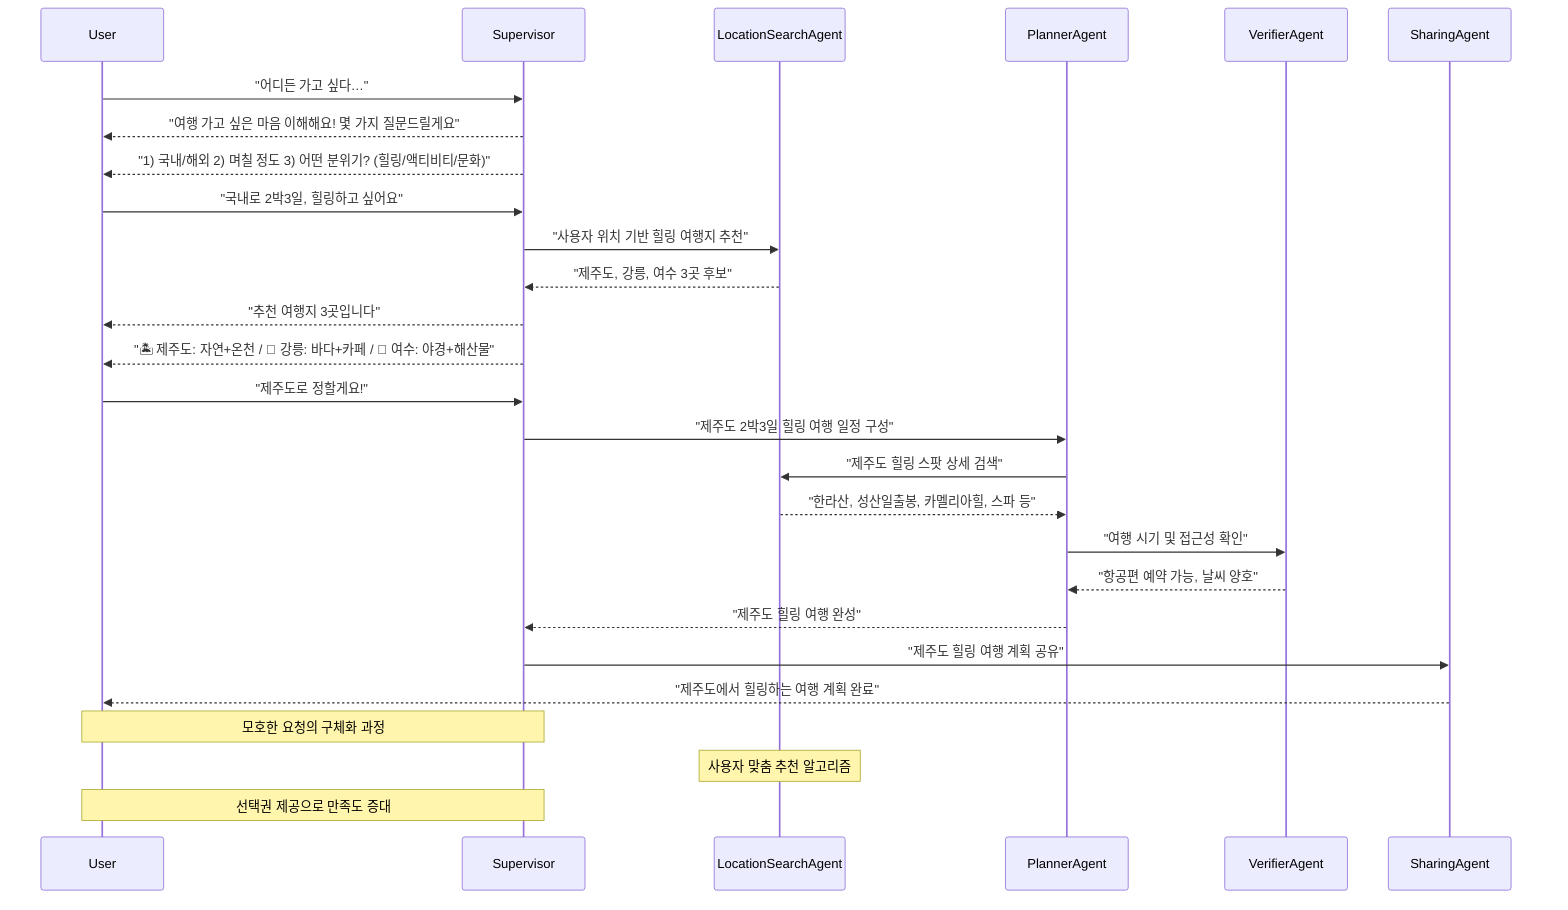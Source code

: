 %% 08_anywhere: 어디든 가고 싶다…
sequenceDiagram
    participant User
    participant Supervisor
    participant LocationSearchAgent
    participant PlannerAgent
    participant VerifierAgent
    participant SharingAgent
    
    User->>Supervisor: "어디든 가고 싶다…"
    Supervisor-->>User: "여행 가고 싶은 마음 이해해요! 몇 가지 질문드릴게요"
    Supervisor-->>User: "1) 국내/해외 2) 며칠 정도 3) 어떤 분위기? (힐링/액티비티/문화)"
    
    User->>Supervisor: "국내로 2박3일, 힐링하고 싶어요"
    Supervisor->>LocationSearchAgent: "사용자 위치 기반 힐링 여행지 추천"
    LocationSearchAgent-->>Supervisor: "제주도, 강릉, 여수 3곳 후보"
    
    Supervisor-->>User: "추천 여행지 3곳입니다"
    Supervisor-->>User: "🏝️ 제주도: 자연+온천 / 🌊 강릉: 바다+카페 / 🌅 여수: 야경+해산물"
    
    User->>Supervisor: "제주도로 정할게요!"
    
    Supervisor->>PlannerAgent: "제주도 2박3일 힐링 여행 일정 구성"
    PlannerAgent->>LocationSearchAgent: "제주도 힐링 스팟 상세 검색"
    LocationSearchAgent-->>PlannerAgent: "한라산, 성산일출봉, 카멜리아힐, 스파 등"
    
    PlannerAgent->>VerifierAgent: "여행 시기 및 접근성 확인"
    VerifierAgent-->>PlannerAgent: "항공편 예약 가능, 날씨 양호"
    
    PlannerAgent-->>Supervisor: "제주도 힐링 여행 완성"
    
    Supervisor->>SharingAgent: "제주도 힐링 여행 계획 공유"
    SharingAgent-->>User: "제주도에서 힐링하는 여행 계획 완료"
    
    Note over Supervisor,User: 모호한 요청의 구체화 과정
    Note over LocationSearchAgent: 사용자 맞춤 추천 알고리즘
    Note over Supervisor,User: 선택권 제공으로 만족도 증대